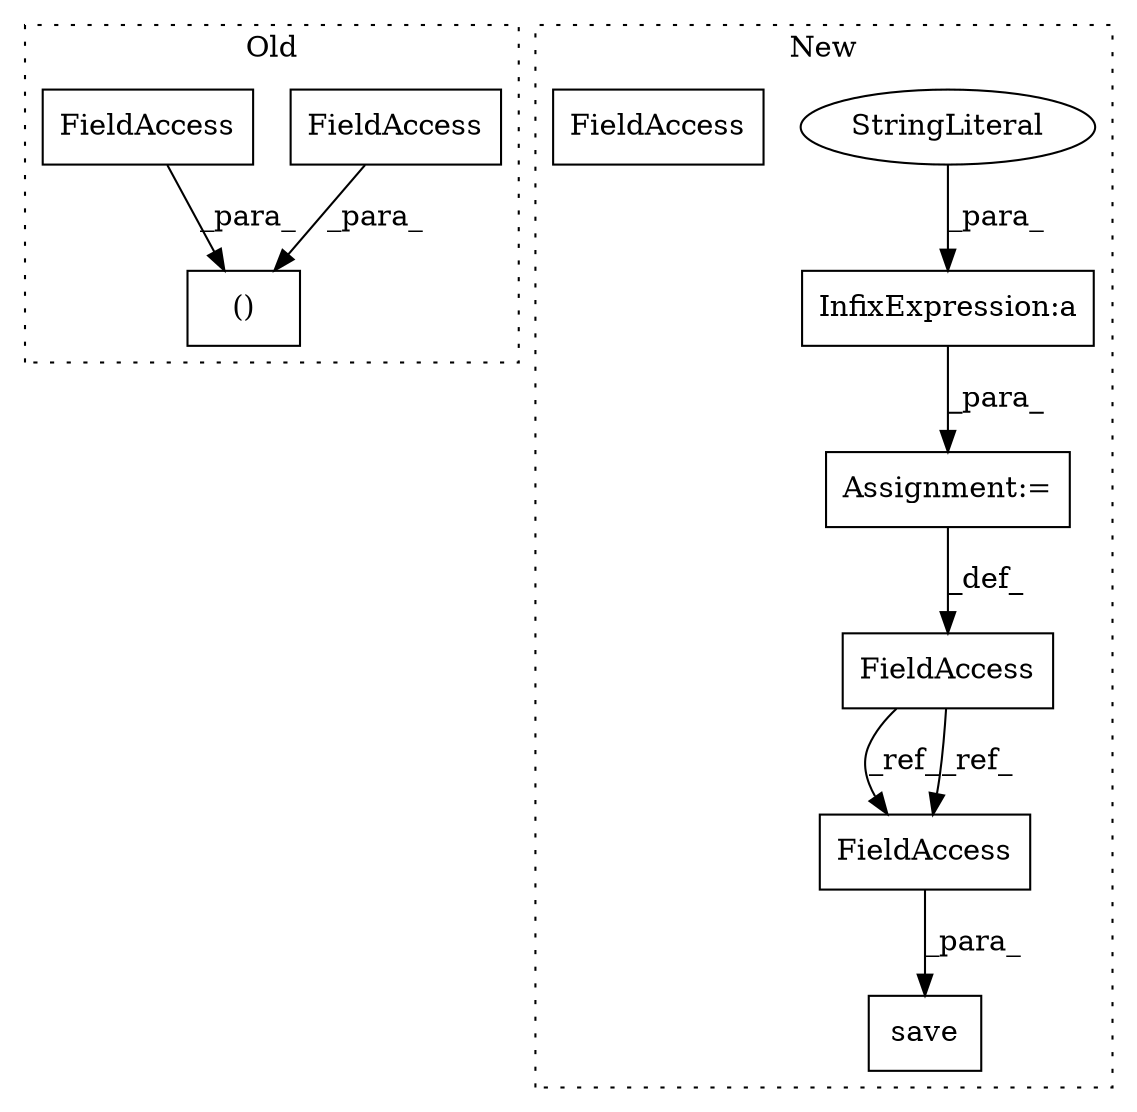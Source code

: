 digraph G {
subgraph cluster0 {
1 [label="()" a="106" s="2477" l="83" shape="box"];
4 [label="FieldAccess" a="22" s="2491" l="1" shape="box"];
5 [label="FieldAccess" a="22" s="2477" l="1" shape="box"];
label = "Old";
style="dotted";
}
subgraph cluster1 {
2 [label="save" a="32" s="2639,2666" l="5,1" shape="box"];
3 [label="Assignment:=" a="7" s="2507" l="1" shape="box"];
6 [label="FieldAccess" a="22" s="2492" l="15" shape="box"];
7 [label="InfixExpression:a" a="27" s="2462" l="3" shape="box"];
8 [label="StringLiteral" a="45" s="2447" l="15" shape="ellipse"];
9 [label="FieldAccess" a="22" s="2644" l="15" shape="box"];
10 [label="FieldAccess" a="22" s="2644" l="15" shape="box"];
label = "New";
style="dotted";
}
3 -> 6 [label="_def_"];
4 -> 1 [label="_para_"];
5 -> 1 [label="_para_"];
6 -> 10 [label="_ref_"];
6 -> 10 [label="_ref_"];
7 -> 3 [label="_para_"];
8 -> 7 [label="_para_"];
10 -> 2 [label="_para_"];
}